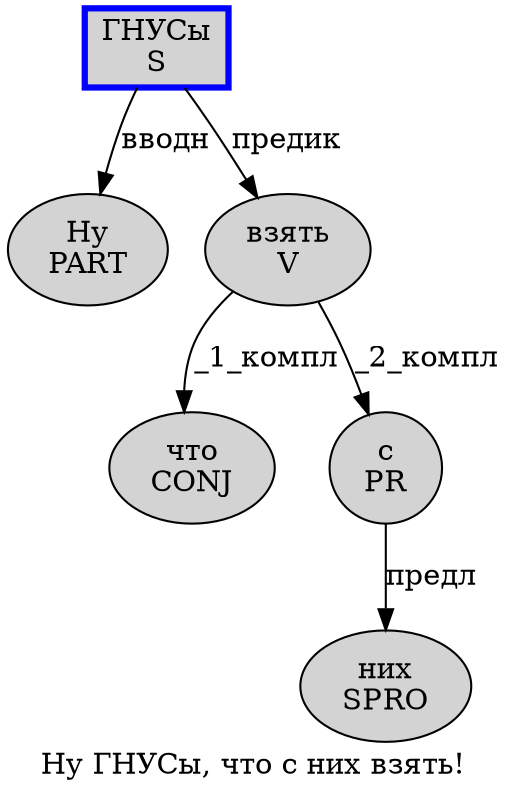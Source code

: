 digraph SENTENCE_4912 {
	graph [label="Ну ГНУСы, что с них взять!"]
	node [style=filled]
		0 [label="Ну
PART" color="" fillcolor=lightgray penwidth=1 shape=ellipse]
		1 [label="ГНУСы
S" color=blue fillcolor=lightgray penwidth=3 shape=box]
		3 [label="что
CONJ" color="" fillcolor=lightgray penwidth=1 shape=ellipse]
		4 [label="с
PR" color="" fillcolor=lightgray penwidth=1 shape=ellipse]
		5 [label="них
SPRO" color="" fillcolor=lightgray penwidth=1 shape=ellipse]
		6 [label="взять
V" color="" fillcolor=lightgray penwidth=1 shape=ellipse]
			4 -> 5 [label="предл"]
			6 -> 3 [label="_1_компл"]
			6 -> 4 [label="_2_компл"]
			1 -> 0 [label="вводн"]
			1 -> 6 [label="предик"]
}